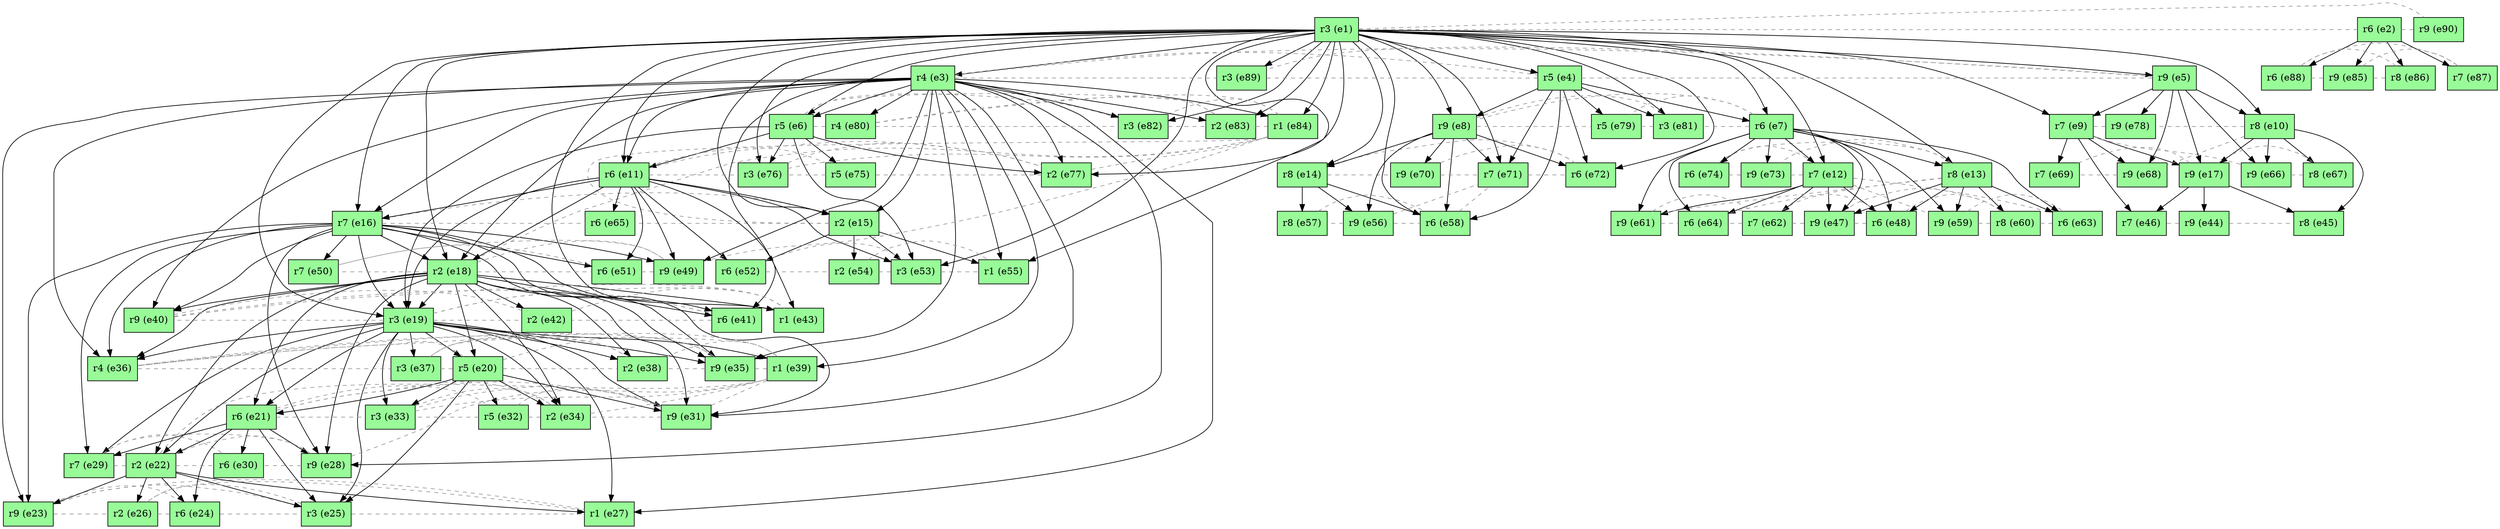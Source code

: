 digraph test {
  e1 -> e53;
  e1 -> e16;
  e1 -> e71;
  e1 -> e12;
  e1 -> e76;
  e1 -> e9;
  e1 -> e81;
  e1 -> e82;
  e1 -> e89;
  e1 -> e6;
  e1 -> e4;
  e1 -> e18;
  e1 -> e15;
  e1 -> e14;
  e1 -> e13;
  e1 -> e77;
  e1 -> e10;
  e1 -> e83;
  e1 -> e84;
  e1 -> e3;
  e1 -> e11;
  e1 -> e8;
  e1 -> e7;
  e1 -> e5;
  e1 -> e58;
  e1 -> e72;
  e1 -> e19;
  e1 -> e43;
  e1 -> e55;
  e2 -> e87;
  e2 -> e88;
  e2 -> e85;
  e2 -> e86;
  e3 -> e16;
  e3 -> e80;
  e3 -> e23;
  e3 -> e27;
  e3 -> e28;
  e3 -> e31;
  e3 -> e35;
  e3 -> e36;
  e3 -> e39;
  e3 -> e40;
  e3 -> e43;
  e3 -> e49;
  e3 -> e55;
  e3 -> e84;
  e3 -> e18;
  e3 -> e15;
  e3 -> e77;
  e3 -> e83;
  e3 -> e6;
  e3 -> e82;
  e3 -> e11;
  e4 -> e8;
  e4 -> e7;
  e4 -> e79;
  e4 -> e58;
  e4 -> e71;
  e4 -> e72;
  e4 -> e81;
  e5 -> e68;
  e5 -> e78;
  e5 -> e10;
  e5 -> e17;
  e5 -> e66;
  e5 -> e9;
  e6 -> e11;
  e6 -> e75;
  e6 -> e77;
  e6 -> e76;
  e6 -> e19;
  e6 -> e53;
  e7 -> e63;
  e7 -> e12;
  e7 -> e74;
  e7 -> e61;
  e7 -> e64;
  e7 -> e73;
  e7 -> e13;
  e7 -> e59;
  e7 -> e48;
  e7 -> e47;
  e8 -> e70;
  e8 -> e14;
  e8 -> e56;
  e8 -> e71;
  e8 -> e72;
  e8 -> e58;
  e9 -> e46;
  e9 -> e69;
  e9 -> e17;
  e9 -> e68;
  e10 -> e17;
  e10 -> e66;
  e10 -> e67;
  e10 -> e45;
  e11 -> e52;
  e11 -> e53;
  e11 -> e16;
  e11 -> e65;
  e11 -> e49;
  e11 -> e51;
  e11 -> e18;
  e11 -> e15;
  e11 -> e41;
  e11 -> e19;
  e12 -> e62;
  e12 -> e48;
  e12 -> e64;
  e12 -> e47;
  e12 -> e61;
  e13 -> e47;
  e13 -> e48;
  e13 -> e59;
  e13 -> e60;
  e13 -> e63;
  e14 -> e56;
  e14 -> e57;
  e14 -> e58;
  e15 -> e52;
  e15 -> e54;
  e15 -> e53;
  e15 -> e55;
  e16 -> e19;
  e16 -> e50;
  e16 -> e41;
  e16 -> e51;
  e16 -> e23;
  e16 -> e28;
  e16 -> e29;
  e16 -> e31;
  e16 -> e35;
  e16 -> e36;
  e16 -> e40;
  e16 -> e49;
  e16 -> e18;
  e17 -> e44;
  e17 -> e45;
  e17 -> e46;
  e18 -> e31;
  e18 -> e21;
  e18 -> e34;
  e18 -> e35;
  e18 -> e36;
  e18 -> e38;
  e18 -> e40;
  e18 -> e41;
  e18 -> e42;
  e18 -> e20;
  e18 -> e19;
  e18 -> e43;
  e18 -> e28;
  e18 -> e22;
  e19 -> e25;
  e19 -> e29;
  e19 -> e33;
  e19 -> e37;
  e19 -> e20;
  e19 -> e22;
  e19 -> e34;
  e19 -> e38;
  e19 -> e39;
  e19 -> e36;
  e19 -> e31;
  e19 -> e21;
  e19 -> e35;
  e19 -> e27;
  e20 -> e31;
  e20 -> e21;
  e20 -> e32;
  e20 -> e34;
  e20 -> e33;
  e20 -> e25;
  e21 -> e24;
  e21 -> e25;
  e21 -> e29;
  e21 -> e30;
  e21 -> e28;
  e21 -> e22;
  e22 -> e23;
  e22 -> e24;
  e22 -> e26;
  e22 -> e25;
  e22 -> e27;

//conflicts
  e1 -> e2 [arrowhead=none color=gray60 style=dashed constraint=false];
  e1 -> e90 [arrowhead=none color=gray60 style=dashed constraint=false];
  e2 -> e90 [arrowhead=none color=gray60 style=dashed constraint=false];
  e3 -> e4 [arrowhead=none color=gray60 style=dashed constraint=false];
  e3 -> e5 [arrowhead=none color=gray60 style=dashed constraint=false];
  e3 -> e89 [arrowhead=none color=gray60 style=dashed constraint=false];
  e4 -> e5 [arrowhead=none color=gray60 style=dashed constraint=false];
  e4 -> e89 [arrowhead=none color=gray60 style=dashed constraint=false];
  e5 -> e89 [arrowhead=none color=gray60 style=dashed constraint=false];
  e6 -> e80 [arrowhead=none color=gray60 style=dashed constraint=false];
  e6 -> e82 [arrowhead=none color=gray60 style=dashed constraint=false];
  e6 -> e83 [arrowhead=none color=gray60 style=dashed constraint=false];
  e7 -> e8 [arrowhead=none color=gray60 style=dashed constraint=false];
  e7 -> e79 [arrowhead=none color=gray60 style=dashed constraint=false];
  e7 -> e81 [arrowhead=none color=gray60 style=dashed constraint=false];
  e8 -> e79 [arrowhead=none color=gray60 style=dashed constraint=false];
  e8 -> e81 [arrowhead=none color=gray60 style=dashed constraint=false];
  e9 -> e66 [arrowhead=none color=gray60 style=dashed constraint=false];
  e9 -> e78 [arrowhead=none color=gray60 style=dashed constraint=false];
  e10 -> e68 [arrowhead=none color=gray60 style=dashed constraint=false];
  e10 -> e78 [arrowhead=none color=gray60 style=dashed constraint=false];
  e11 -> e75 [arrowhead=none color=gray60 style=dashed constraint=false];
  e11 -> e76 [arrowhead=none color=gray60 style=dashed constraint=false];
  e11 -> e77 [arrowhead=none color=gray60 style=dashed constraint=false];
  e12 -> e59 [arrowhead=none color=gray60 style=dashed constraint=false];
  e12 -> e63 [arrowhead=none color=gray60 style=dashed constraint=false];
  e12 -> e73 [arrowhead=none color=gray60 style=dashed constraint=false];
  e12 -> e74 [arrowhead=none color=gray60 style=dashed constraint=false];
  e13 -> e61 [arrowhead=none color=gray60 style=dashed constraint=false];
  e13 -> e64 [arrowhead=none color=gray60 style=dashed constraint=false];
  e13 -> e73 [arrowhead=none color=gray60 style=dashed constraint=false];
  e13 -> e74 [arrowhead=none color=gray60 style=dashed constraint=false];
  e14 -> e70 [arrowhead=none color=gray60 style=dashed constraint=false];
  e14 -> e72 [arrowhead=none color=gray60 style=dashed constraint=false];
  e15 -> e16 [arrowhead=none color=gray60 style=dashed constraint=false];
  e15 -> e65 [arrowhead=none color=gray60 style=dashed constraint=false];
  e15 -> e84 [arrowhead=none color=gray60 style=dashed constraint=false];
  e16 -> e65 [arrowhead=none color=gray60 style=dashed constraint=false];
  e17 -> e67 [arrowhead=none color=gray60 style=dashed constraint=false];
  e17 -> e69 [arrowhead=none color=gray60 style=dashed constraint=false];
  e18 -> e49 [arrowhead=none color=gray60 style=dashed constraint=false];
  e18 -> e50 [arrowhead=none color=gray60 style=dashed constraint=false];
  e18 -> e51 [arrowhead=none color=gray60 style=dashed constraint=false];
  e18 -> e84 [arrowhead=none color=gray60 style=dashed constraint=false];
  e19 -> e40 [arrowhead=none color=gray60 style=dashed constraint=false];
  e19 -> e41 [arrowhead=none color=gray60 style=dashed constraint=false];
  e19 -> e42 [arrowhead=none color=gray60 style=dashed constraint=false];
  e19 -> e43 [arrowhead=none color=gray60 style=dashed constraint=false];
  e20 -> e35 [arrowhead=none color=gray60 style=dashed constraint=false];
  e20 -> e36 [arrowhead=none color=gray60 style=dashed constraint=false];
  e20 -> e37 [arrowhead=none color=gray60 style=dashed constraint=false];
  e20 -> e38 [arrowhead=none color=gray60 style=dashed constraint=false];
  e21 -> e31 [arrowhead=none color=gray60 style=dashed constraint=false];
  e21 -> e32 [arrowhead=none color=gray60 style=dashed constraint=false];
  e21 -> e33 [arrowhead=none color=gray60 style=dashed constraint=false];
  e21 -> e34 [arrowhead=none color=gray60 style=dashed constraint=false];
  e22 -> e28 [arrowhead=none color=gray60 style=dashed constraint=false];
  e22 -> e29 [arrowhead=none color=gray60 style=dashed constraint=false];
  e22 -> e30 [arrowhead=none color=gray60 style=dashed constraint=false];
  e22 -> e39 [arrowhead=none color=gray60 style=dashed constraint=false];
  e23 -> e24 [arrowhead=none color=gray60 style=dashed constraint=false];
  e23 -> e25 [arrowhead=none color=gray60 style=dashed constraint=false];
  e23 -> e26 [arrowhead=none color=gray60 style=dashed constraint=false];
  e23 -> e27 [arrowhead=none color=gray60 style=dashed constraint=false];
  e24 -> e25 [arrowhead=none color=gray60 style=dashed constraint=false];
  e24 -> e26 [arrowhead=none color=gray60 style=dashed constraint=false];
  e25 -> e26 [arrowhead=none color=gray60 style=dashed constraint=false];
  e25 -> e27 [arrowhead=none color=gray60 style=dashed constraint=false];
  e26 -> e27 [arrowhead=none color=gray60 style=dashed constraint=false];
  e28 -> e29 [arrowhead=none color=gray60 style=dashed constraint=false];
  e28 -> e30 [arrowhead=none color=gray60 style=dashed constraint=false];
  e28 -> e39 [arrowhead=none color=gray60 style=dashed constraint=false];
  e29 -> e30 [arrowhead=none color=gray60 style=dashed constraint=false];
  e31 -> e32 [arrowhead=none color=gray60 style=dashed constraint=false];
  e31 -> e33 [arrowhead=none color=gray60 style=dashed constraint=false];
  e31 -> e34 [arrowhead=none color=gray60 style=dashed constraint=false];
  e31 -> e39 [arrowhead=none color=gray60 style=dashed constraint=false];
  e32 -> e33 [arrowhead=none color=gray60 style=dashed constraint=false];
  e32 -> e34 [arrowhead=none color=gray60 style=dashed constraint=false];
  e33 -> e34 [arrowhead=none color=gray60 style=dashed constraint=false];
  e33 -> e39 [arrowhead=none color=gray60 style=dashed constraint=false];
  e34 -> e39 [arrowhead=none color=gray60 style=dashed constraint=false];
  e35 -> e36 [arrowhead=none color=gray60 style=dashed constraint=false];
  e35 -> e37 [arrowhead=none color=gray60 style=dashed constraint=false];
  e35 -> e38 [arrowhead=none color=gray60 style=dashed constraint=false];
  e35 -> e39 [arrowhead=none color=gray60 style=dashed constraint=false];
  e36 -> e37 [arrowhead=none color=gray60 style=dashed constraint=false];
  e36 -> e38 [arrowhead=none color=gray60 style=dashed constraint=false];
  e36 -> e39 [arrowhead=none color=gray60 style=dashed constraint=false];
  e37 -> e38 [arrowhead=none color=gray60 style=dashed constraint=false];
  e37 -> e39 [arrowhead=none color=gray60 style=dashed constraint=false];
  e38 -> e39 [arrowhead=none color=gray60 style=dashed constraint=false];
  e40 -> e41 [arrowhead=none color=gray60 style=dashed constraint=false];
  e40 -> e42 [arrowhead=none color=gray60 style=dashed constraint=false];
  e40 -> e43 [arrowhead=none color=gray60 style=dashed constraint=false];
  e41 -> e42 [arrowhead=none color=gray60 style=dashed constraint=false];
  e42 -> e43 [arrowhead=none color=gray60 style=dashed constraint=false];
  e44 -> e45 [arrowhead=none color=gray60 style=dashed constraint=false];
  e44 -> e46 [arrowhead=none color=gray60 style=dashed constraint=false];
  e47 -> e48 [arrowhead=none color=gray60 style=dashed constraint=false];
  e47 -> e60 [arrowhead=none color=gray60 style=dashed constraint=false];
  e47 -> e62 [arrowhead=none color=gray60 style=dashed constraint=false];
  e48 -> e60 [arrowhead=none color=gray60 style=dashed constraint=false];
  e48 -> e62 [arrowhead=none color=gray60 style=dashed constraint=false];
  e49 -> e50 [arrowhead=none color=gray60 style=dashed constraint=false];
  e49 -> e51 [arrowhead=none color=gray60 style=dashed constraint=false];
  e49 -> e84 [arrowhead=none color=gray60 style=dashed constraint=false];
  e50 -> e51 [arrowhead=none color=gray60 style=dashed constraint=false];
  e52 -> e53 [arrowhead=none color=gray60 style=dashed constraint=false];
  e52 -> e54 [arrowhead=none color=gray60 style=dashed constraint=false];
  e53 -> e54 [arrowhead=none color=gray60 style=dashed constraint=false];
  e53 -> e55 [arrowhead=none color=gray60 style=dashed constraint=false];
  e54 -> e55 [arrowhead=none color=gray60 style=dashed constraint=false];
  e56 -> e57 [arrowhead=none color=gray60 style=dashed constraint=false];
  e56 -> e58 [arrowhead=none color=gray60 style=dashed constraint=false];
  e56 -> e71 [arrowhead=none color=gray60 style=dashed constraint=false];
  e57 -> e58 [arrowhead=none color=gray60 style=dashed constraint=false];
  e58 -> e71 [arrowhead=none color=gray60 style=dashed constraint=false];
  e59 -> e60 [arrowhead=none color=gray60 style=dashed constraint=false];
  e59 -> e63 [arrowhead=none color=gray60 style=dashed constraint=false];
  e60 -> e63 [arrowhead=none color=gray60 style=dashed constraint=false];
  e61 -> e62 [arrowhead=none color=gray60 style=dashed constraint=false];
  e61 -> e64 [arrowhead=none color=gray60 style=dashed constraint=false];
  e62 -> e64 [arrowhead=none color=gray60 style=dashed constraint=false];
  e66 -> e67 [arrowhead=none color=gray60 style=dashed constraint=false];
  e68 -> e69 [arrowhead=none color=gray60 style=dashed constraint=false];
  e70 -> e71 [arrowhead=none color=gray60 style=dashed constraint=false];
  e70 -> e72 [arrowhead=none color=gray60 style=dashed constraint=false];
  e71 -> e72 [arrowhead=none color=gray60 style=dashed constraint=false];
  e73 -> e74 [arrowhead=none color=gray60 style=dashed constraint=false];
  e75 -> e76 [arrowhead=none color=gray60 style=dashed constraint=false];
  e75 -> e77 [arrowhead=none color=gray60 style=dashed constraint=false];
  e76 -> e77 [arrowhead=none color=gray60 style=dashed constraint=false];
  e76 -> e84 [arrowhead=none color=gray60 style=dashed constraint=false];
  e77 -> e84 [arrowhead=none color=gray60 style=dashed constraint=false];
  e79 -> e81 [arrowhead=none color=gray60 style=dashed constraint=false];
  e80 -> e82 [arrowhead=none color=gray60 style=dashed constraint=false];
  e80 -> e83 [arrowhead=none color=gray60 style=dashed constraint=false];
  e80 -> e84 [arrowhead=none color=gray60 style=dashed constraint=false];
  e82 -> e83 [arrowhead=none color=gray60 style=dashed constraint=false];
  e82 -> e84 [arrowhead=none color=gray60 style=dashed constraint=false];
  e83 -> e84 [arrowhead=none color=gray60 style=dashed constraint=false];
  e85 -> e86 [arrowhead=none color=gray60 style=dashed constraint=false];
  e85 -> e87 [arrowhead=none color=gray60 style=dashed constraint=false];
  e85 -> e88 [arrowhead=none color=gray60 style=dashed constraint=false];
  e86 -> e88 [arrowhead=none color=gray60 style=dashed constraint=false];
  e87 -> e88 [arrowhead=none color=gray60 style=dashed constraint=false];

  e1 [fillcolor=palegreen label="r3 (e1)" shape=box style=filled];
  e2 [fillcolor=palegreen label="r6 (e2)" shape=box style=filled];
  e3 [fillcolor=palegreen label="r4 (e3)" shape=box style=filled];
  e4 [fillcolor=palegreen label="r5 (e4)" shape=box style=filled];
  e5 [fillcolor=palegreen label="r9 (e5)" shape=box style=filled];
  e6 [fillcolor=palegreen label="r5 (e6)" shape=box style=filled];
  e7 [fillcolor=palegreen label="r6 (e7)" shape=box style=filled];
  e8 [fillcolor=palegreen label="r9 (e8)" shape=box style=filled];
  e9 [fillcolor=palegreen label="r7 (e9)" shape=box style=filled];
  e10 [fillcolor=palegreen label="r8 (e10)" shape=box style=filled];
  e11 [fillcolor=palegreen label="r6 (e11)" shape=box style=filled];
  e12 [fillcolor=palegreen label="r7 (e12)" shape=box style=filled];
  e13 [fillcolor=palegreen label="r8 (e13)" shape=box style=filled];
  e14 [fillcolor=palegreen label="r8 (e14)" shape=box style=filled];
  e15 [fillcolor=palegreen label="r2 (e15)" shape=box style=filled];
  e16 [fillcolor=palegreen label="r7 (e16)" shape=box style=filled];
  e17 [fillcolor=palegreen label="r9 (e17)" shape=box style=filled];
  e18 [fillcolor=palegreen label="r2 (e18)" shape=box style=filled];
  e19 [fillcolor=palegreen label="r3 (e19)" shape=box style=filled];
  e20 [fillcolor=palegreen label="r5 (e20)" shape=box style=filled];
  e21 [fillcolor=palegreen label="r6 (e21)" shape=box style=filled];
  e22 [fillcolor=palegreen label="r2 (e22)" shape=box style=filled];
  e23 [fillcolor=palegreen label="r9 (e23)" shape=box style=filled];
  e24 [fillcolor=palegreen label="r6 (e24)" shape=box style=filled];
  e25 [fillcolor=palegreen label="r3 (e25)" shape=box style=filled];
  e26 [fillcolor=palegreen label="r2 (e26)" shape=box style=filled];
  e27 [fillcolor=palegreen label="r1 (e27)" shape=box style=filled];
  e28 [fillcolor=palegreen label="r9 (e28)" shape=box style=filled];
  e29 [fillcolor=palegreen label="r7 (e29)" shape=box style=filled];
  e30 [fillcolor=palegreen label="r6 (e30)" shape=box style=filled];
  e31 [fillcolor=palegreen label="r9 (e31)" shape=box style=filled];
  e32 [fillcolor=palegreen label="r5 (e32)" shape=box style=filled];
  e33 [fillcolor=palegreen label="r3 (e33)" shape=box style=filled];
  e34 [fillcolor=palegreen label="r2 (e34)" shape=box style=filled];
  e35 [fillcolor=palegreen label="r9 (e35)" shape=box style=filled];
  e36 [fillcolor=palegreen label="r4 (e36)" shape=box style=filled];
  e37 [fillcolor=palegreen label="r3 (e37)" shape=box style=filled];
  e38 [fillcolor=palegreen label="r2 (e38)" shape=box style=filled];
  e39 [fillcolor=palegreen label="r1 (e39)" shape=box style=filled];
  e40 [fillcolor=palegreen label="r9 (e40)" shape=box style=filled];
  e41 [fillcolor=palegreen label="r6 (e41)" shape=box style=filled];
  e42 [fillcolor=palegreen label="r2 (e42)" shape=box style=filled];
  e43 [fillcolor=palegreen label="r1 (e43)" shape=box style=filled];
  e44 [fillcolor=palegreen label="r9 (e44)" shape=box style=filled];
  e45 [fillcolor=palegreen label="r8 (e45)" shape=box style=filled];
  e46 [fillcolor=palegreen label="r7 (e46)" shape=box style=filled];
  e47 [fillcolor=palegreen label="r9 (e47)" shape=box style=filled];
  e48 [fillcolor=palegreen label="r6 (e48)" shape=box style=filled];
  e49 [fillcolor=palegreen label="r9 (e49)" shape=box style=filled];
  e50 [fillcolor=palegreen label="r7 (e50)" shape=box style=filled];
  e51 [fillcolor=palegreen label="r6 (e51)" shape=box style=filled];
  e52 [fillcolor=palegreen label="r6 (e52)" shape=box style=filled];
  e53 [fillcolor=palegreen label="r3 (e53)" shape=box style=filled];
  e54 [fillcolor=palegreen label="r2 (e54)" shape=box style=filled];
  e55 [fillcolor=palegreen label="r1 (e55)" shape=box style=filled];
  e56 [fillcolor=palegreen label="r9 (e56)" shape=box style=filled];
  e57 [fillcolor=palegreen label="r8 (e57)" shape=box style=filled];
  e58 [fillcolor=palegreen label="r6 (e58)" shape=box style=filled];
  e59 [fillcolor=palegreen label="r9 (e59)" shape=box style=filled];
  e60 [fillcolor=palegreen label="r8 (e60)" shape=box style=filled];
  e61 [fillcolor=palegreen label="r9 (e61)" shape=box style=filled];
  e62 [fillcolor=palegreen label="r7 (e62)" shape=box style=filled];
  e63 [fillcolor=palegreen label="r6 (e63)" shape=box style=filled];
  e64 [fillcolor=palegreen label="r6 (e64)" shape=box style=filled];
  e65 [fillcolor=palegreen label="r6 (e65)" shape=box style=filled];
  e66 [fillcolor=palegreen label="r9 (e66)" shape=box style=filled];
  e67 [fillcolor=palegreen label="r8 (e67)" shape=box style=filled];
  e68 [fillcolor=palegreen label="r9 (e68)" shape=box style=filled];
  e69 [fillcolor=palegreen label="r7 (e69)" shape=box style=filled];
  e70 [fillcolor=palegreen label="r9 (e70)" shape=box style=filled];
  e71 [fillcolor=palegreen label="r7 (e71)" shape=box style=filled];
  e72 [fillcolor=palegreen label="r6 (e72)" shape=box style=filled];
  e73 [fillcolor=palegreen label="r9 (e73)" shape=box style=filled];
  e74 [fillcolor=palegreen label="r6 (e74)" shape=box style=filled];
  e75 [fillcolor=palegreen label="r5 (e75)" shape=box style=filled];
  e76 [fillcolor=palegreen label="r3 (e76)" shape=box style=filled];
  e77 [fillcolor=palegreen label="r2 (e77)" shape=box style=filled];
  e78 [fillcolor=palegreen label="r9 (e78)" shape=box style=filled];
  e79 [fillcolor=palegreen label="r5 (e79)" shape=box style=filled];
  e80 [fillcolor=palegreen label="r4 (e80)" shape=box style=filled];
  e81 [fillcolor=palegreen label="r3 (e81)" shape=box style=filled];
  e82 [fillcolor=palegreen label="r3 (e82)" shape=box style=filled];
  e83 [fillcolor=palegreen label="r2 (e83)" shape=box style=filled];
  e84 [fillcolor=palegreen label="r1 (e84)" shape=box style=filled];
  e85 [fillcolor=palegreen label="r9 (e85)" shape=box style=filled];
  e86 [fillcolor=palegreen label="r8 (e86)" shape=box style=filled];
  e87 [fillcolor=palegreen label="r7 (e87)" shape=box style=filled];
  e88 [fillcolor=palegreen label="r6 (e88)" shape=box style=filled];
  e89 [fillcolor=palegreen label="r3 (e89)" shape=box style=filled];
  e90 [fillcolor=palegreen label="r9 (e90)" shape=box style=filled];
}
